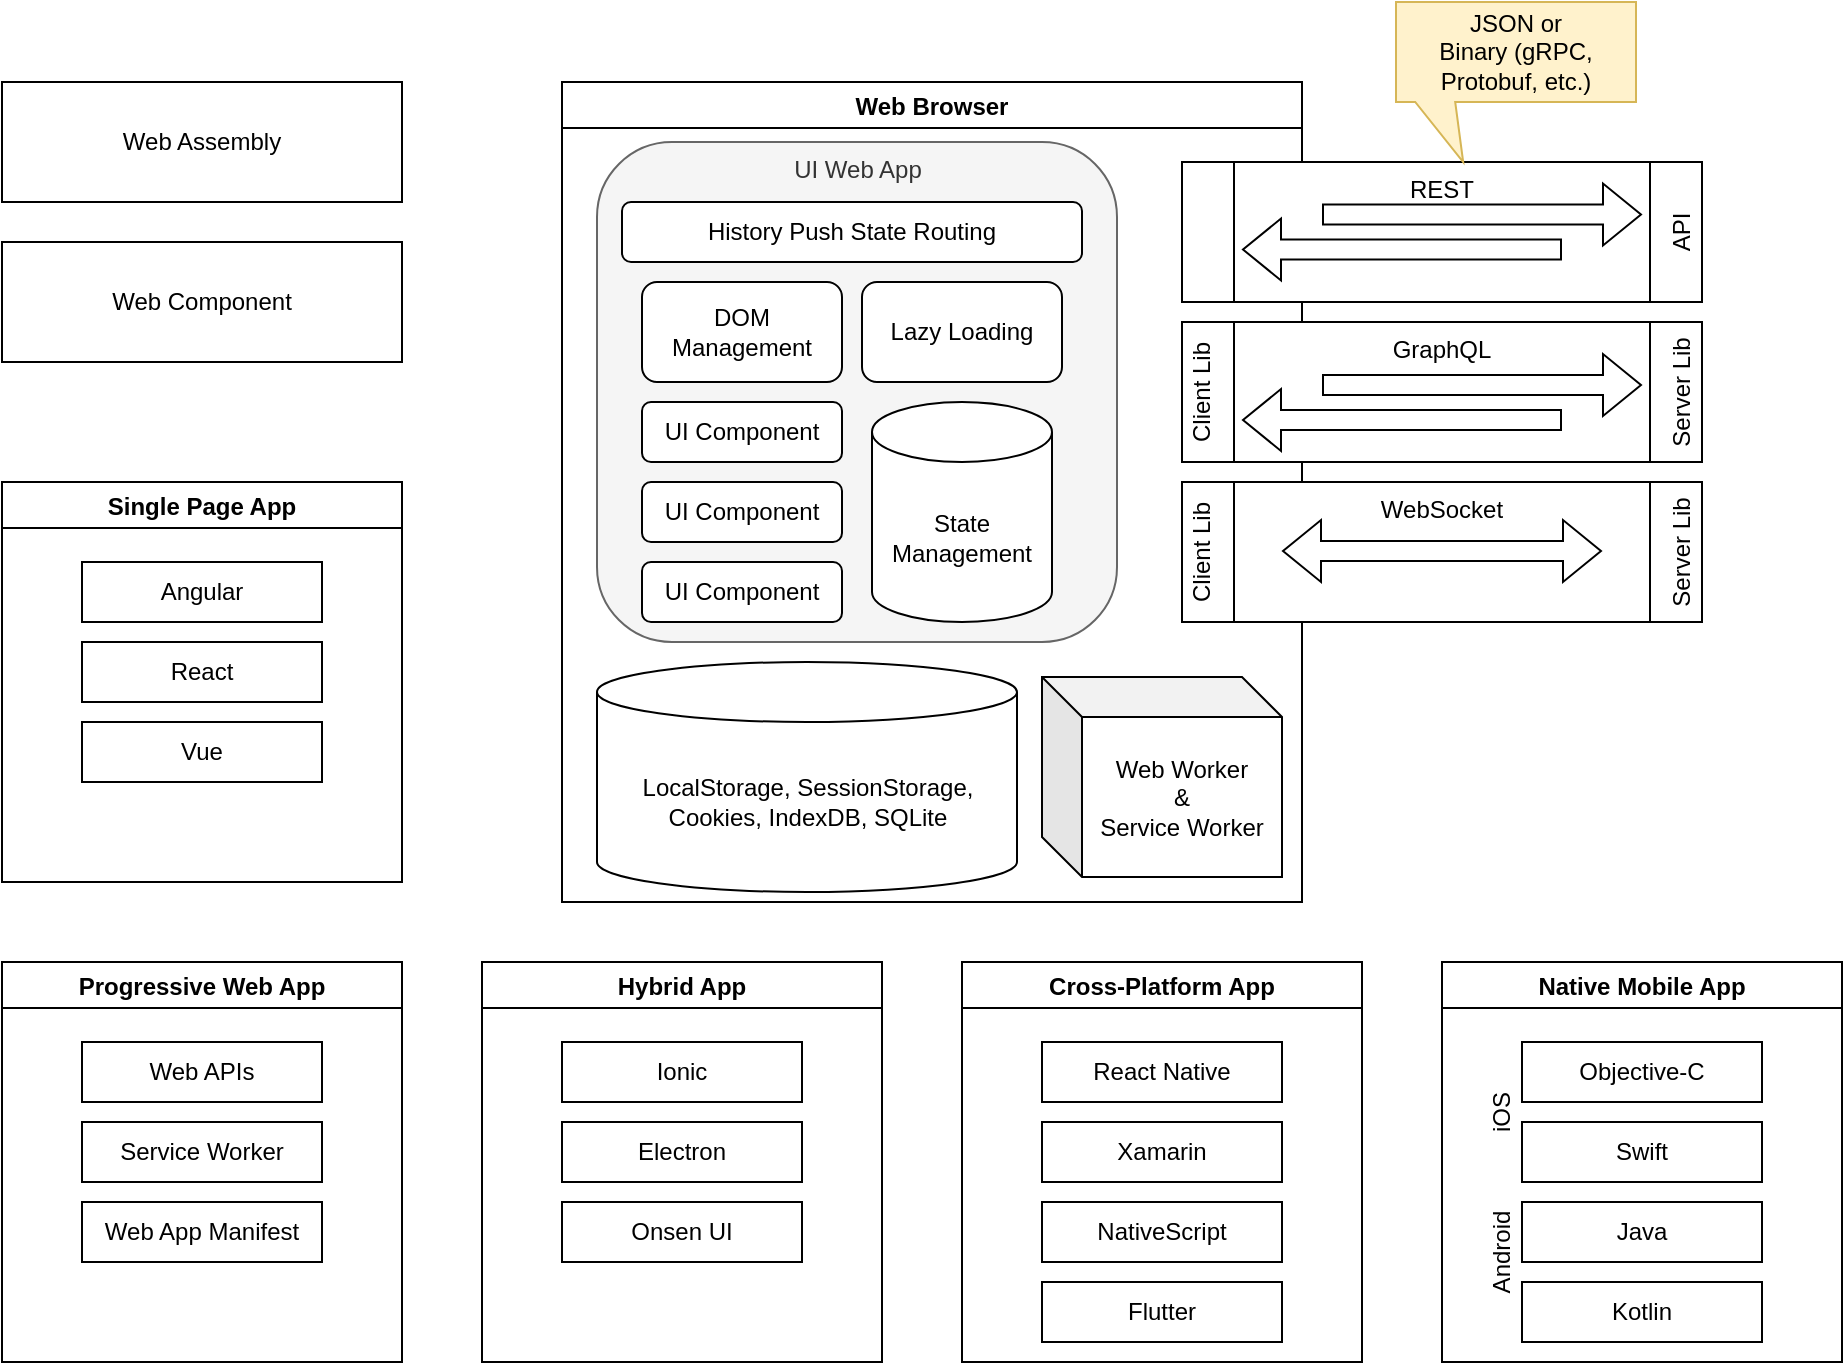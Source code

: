 <mxfile version="17.1.1" type="github">
  <diagram id="GSHjNJquIBWYedqatWQM" name="Page-1">
    <mxGraphModel dx="1554" dy="908" grid="1" gridSize="10" guides="1" tooltips="1" connect="1" arrows="1" fold="1" page="1" pageScale="1" pageWidth="850" pageHeight="1100" math="0" shadow="0">
      <root>
        <mxCell id="0" />
        <mxCell id="1" parent="0" />
        <mxCell id="2rGWUdsjUpu9k1-Q1eZj-9" value="Native Mobile App" style="swimlane;" parent="1" vertex="1">
          <mxGeometry x="760" y="520" width="200" height="200" as="geometry" />
        </mxCell>
        <mxCell id="2rGWUdsjUpu9k1-Q1eZj-23" value="Objective-C" style="rounded=0;whiteSpace=wrap;html=1;" parent="2rGWUdsjUpu9k1-Q1eZj-9" vertex="1">
          <mxGeometry x="40" y="40" width="120" height="30" as="geometry" />
        </mxCell>
        <mxCell id="2rGWUdsjUpu9k1-Q1eZj-24" value="Swift" style="rounded=0;whiteSpace=wrap;html=1;" parent="2rGWUdsjUpu9k1-Q1eZj-9" vertex="1">
          <mxGeometry x="40" y="80" width="120" height="30" as="geometry" />
        </mxCell>
        <mxCell id="2rGWUdsjUpu9k1-Q1eZj-25" value="Java" style="rounded=0;whiteSpace=wrap;html=1;" parent="2rGWUdsjUpu9k1-Q1eZj-9" vertex="1">
          <mxGeometry x="40" y="120" width="120" height="30" as="geometry" />
        </mxCell>
        <mxCell id="2rGWUdsjUpu9k1-Q1eZj-26" value="Kotlin" style="rounded=0;whiteSpace=wrap;html=1;" parent="2rGWUdsjUpu9k1-Q1eZj-9" vertex="1">
          <mxGeometry x="40" y="160" width="120" height="30" as="geometry" />
        </mxCell>
        <mxCell id="qQKpdPSw3FHPLv_IKiC2-2" value="iOS" style="text;html=1;strokeColor=none;fillColor=none;align=center;verticalAlign=middle;whiteSpace=wrap;rounded=0;rotation=-90;" parent="2rGWUdsjUpu9k1-Q1eZj-9" vertex="1">
          <mxGeometry y="60" width="60" height="30" as="geometry" />
        </mxCell>
        <mxCell id="qQKpdPSw3FHPLv_IKiC2-3" value="Android" style="text;html=1;strokeColor=none;fillColor=none;align=center;verticalAlign=middle;whiteSpace=wrap;rounded=0;rotation=-90;" parent="2rGWUdsjUpu9k1-Q1eZj-9" vertex="1">
          <mxGeometry y="130" width="60" height="30" as="geometry" />
        </mxCell>
        <mxCell id="2rGWUdsjUpu9k1-Q1eZj-10" value="Single Page App" style="swimlane;" parent="1" vertex="1">
          <mxGeometry x="40" y="280" width="200" height="200" as="geometry" />
        </mxCell>
        <mxCell id="2rGWUdsjUpu9k1-Q1eZj-15" value="Angular" style="rounded=0;whiteSpace=wrap;html=1;" parent="2rGWUdsjUpu9k1-Q1eZj-10" vertex="1">
          <mxGeometry x="40" y="40" width="120" height="30" as="geometry" />
        </mxCell>
        <mxCell id="2rGWUdsjUpu9k1-Q1eZj-16" value="React" style="rounded=0;whiteSpace=wrap;html=1;" parent="2rGWUdsjUpu9k1-Q1eZj-10" vertex="1">
          <mxGeometry x="40" y="80" width="120" height="30" as="geometry" />
        </mxCell>
        <mxCell id="2rGWUdsjUpu9k1-Q1eZj-17" value="Vue" style="rounded=0;whiteSpace=wrap;html=1;" parent="2rGWUdsjUpu9k1-Q1eZj-10" vertex="1">
          <mxGeometry x="40" y="120" width="120" height="30" as="geometry" />
        </mxCell>
        <mxCell id="2rGWUdsjUpu9k1-Q1eZj-11" value="Hybrid App" style="swimlane;" parent="1" vertex="1">
          <mxGeometry x="280" y="520" width="200" height="200" as="geometry" />
        </mxCell>
        <mxCell id="2rGWUdsjUpu9k1-Q1eZj-18" value="Ionic" style="rounded=0;whiteSpace=wrap;html=1;" parent="2rGWUdsjUpu9k1-Q1eZj-11" vertex="1">
          <mxGeometry x="40" y="40" width="120" height="30" as="geometry" />
        </mxCell>
        <mxCell id="2rGWUdsjUpu9k1-Q1eZj-27" value="Electron" style="rounded=0;whiteSpace=wrap;html=1;" parent="2rGWUdsjUpu9k1-Q1eZj-11" vertex="1">
          <mxGeometry x="40" y="80" width="120" height="30" as="geometry" />
        </mxCell>
        <mxCell id="2rGWUdsjUpu9k1-Q1eZj-28" value="Onsen UI" style="rounded=0;whiteSpace=wrap;html=1;" parent="2rGWUdsjUpu9k1-Q1eZj-11" vertex="1">
          <mxGeometry x="40" y="120" width="120" height="30" as="geometry" />
        </mxCell>
        <mxCell id="2rGWUdsjUpu9k1-Q1eZj-12" value="Cross-Platform App" style="swimlane;" parent="1" vertex="1">
          <mxGeometry x="520" y="520" width="200" height="200" as="geometry" />
        </mxCell>
        <mxCell id="2rGWUdsjUpu9k1-Q1eZj-19" value="React Native" style="rounded=0;whiteSpace=wrap;html=1;" parent="2rGWUdsjUpu9k1-Q1eZj-12" vertex="1">
          <mxGeometry x="40" y="40" width="120" height="30" as="geometry" />
        </mxCell>
        <mxCell id="2rGWUdsjUpu9k1-Q1eZj-20" value="Xamarin" style="rounded=0;whiteSpace=wrap;html=1;" parent="2rGWUdsjUpu9k1-Q1eZj-12" vertex="1">
          <mxGeometry x="40" y="80" width="120" height="30" as="geometry" />
        </mxCell>
        <mxCell id="2rGWUdsjUpu9k1-Q1eZj-21" value="NativeScript" style="rounded=0;whiteSpace=wrap;html=1;" parent="2rGWUdsjUpu9k1-Q1eZj-12" vertex="1">
          <mxGeometry x="40" y="120" width="120" height="30" as="geometry" />
        </mxCell>
        <mxCell id="2rGWUdsjUpu9k1-Q1eZj-22" value="Flutter" style="rounded=0;whiteSpace=wrap;html=1;" parent="2rGWUdsjUpu9k1-Q1eZj-12" vertex="1">
          <mxGeometry x="40" y="160" width="120" height="30" as="geometry" />
        </mxCell>
        <mxCell id="2rGWUdsjUpu9k1-Q1eZj-13" value="Progressive Web App" style="swimlane;" parent="1" vertex="1">
          <mxGeometry x="40" y="520" width="200" height="200" as="geometry" />
        </mxCell>
        <mxCell id="2rGWUdsjUpu9k1-Q1eZj-40" value="Web APIs" style="rounded=0;whiteSpace=wrap;html=1;" parent="2rGWUdsjUpu9k1-Q1eZj-13" vertex="1">
          <mxGeometry x="40" y="40" width="120" height="30" as="geometry" />
        </mxCell>
        <mxCell id="2rGWUdsjUpu9k1-Q1eZj-41" value="Service Worker" style="rounded=0;whiteSpace=wrap;html=1;" parent="2rGWUdsjUpu9k1-Q1eZj-13" vertex="1">
          <mxGeometry x="40" y="80" width="120" height="30" as="geometry" />
        </mxCell>
        <mxCell id="2rGWUdsjUpu9k1-Q1eZj-42" value="Web App Manifest" style="rounded=0;whiteSpace=wrap;html=1;" parent="2rGWUdsjUpu9k1-Q1eZj-13" vertex="1">
          <mxGeometry x="40" y="120" width="120" height="30" as="geometry" />
        </mxCell>
        <mxCell id="2rGWUdsjUpu9k1-Q1eZj-14" value="Web Component" style="rounded=0;whiteSpace=wrap;html=1;" parent="1" vertex="1">
          <mxGeometry x="40" y="160" width="200" height="60" as="geometry" />
        </mxCell>
        <mxCell id="2rGWUdsjUpu9k1-Q1eZj-43" value="Web Browser" style="swimlane;" parent="1" vertex="1">
          <mxGeometry x="320" y="80" width="370" height="410" as="geometry" />
        </mxCell>
        <mxCell id="2rGWUdsjUpu9k1-Q1eZj-29" value="UI Web App" style="rounded=1;whiteSpace=wrap;html=1;verticalAlign=top;fillColor=#f5f5f5;fontColor=#333333;strokeColor=#666666;" parent="2rGWUdsjUpu9k1-Q1eZj-43" vertex="1">
          <mxGeometry x="17.5" y="30" width="260" height="250" as="geometry" />
        </mxCell>
        <mxCell id="2rGWUdsjUpu9k1-Q1eZj-31" value="UI Component" style="rounded=1;whiteSpace=wrap;html=1;" parent="2rGWUdsjUpu9k1-Q1eZj-43" vertex="1">
          <mxGeometry x="40" y="160" width="100" height="30" as="geometry" />
        </mxCell>
        <mxCell id="2rGWUdsjUpu9k1-Q1eZj-32" value="UI Component" style="rounded=1;whiteSpace=wrap;html=1;" parent="2rGWUdsjUpu9k1-Q1eZj-43" vertex="1">
          <mxGeometry x="40" y="200" width="100" height="30" as="geometry" />
        </mxCell>
        <mxCell id="2rGWUdsjUpu9k1-Q1eZj-33" value="UI Component" style="rounded=1;whiteSpace=wrap;html=1;" parent="2rGWUdsjUpu9k1-Q1eZj-43" vertex="1">
          <mxGeometry x="40" y="240" width="100" height="30" as="geometry" />
        </mxCell>
        <mxCell id="2rGWUdsjUpu9k1-Q1eZj-34" value="History Push State Routing" style="rounded=1;whiteSpace=wrap;html=1;" parent="2rGWUdsjUpu9k1-Q1eZj-43" vertex="1">
          <mxGeometry x="30" y="60" width="230" height="30" as="geometry" />
        </mxCell>
        <mxCell id="2rGWUdsjUpu9k1-Q1eZj-30" value="State Management" style="shape=cylinder3;whiteSpace=wrap;html=1;boundedLbl=1;backgroundOutline=1;size=15;" parent="2rGWUdsjUpu9k1-Q1eZj-43" vertex="1">
          <mxGeometry x="155" y="160" width="90" height="110" as="geometry" />
        </mxCell>
        <mxCell id="2rGWUdsjUpu9k1-Q1eZj-44" value="LocalStorage, SessionStorage, &lt;br&gt;Cookies, IndexDB, SQLite" style="shape=cylinder3;whiteSpace=wrap;html=1;boundedLbl=1;backgroundOutline=1;size=15;" parent="2rGWUdsjUpu9k1-Q1eZj-43" vertex="1">
          <mxGeometry x="17.5" y="290" width="210" height="115" as="geometry" />
        </mxCell>
        <mxCell id="2rGWUdsjUpu9k1-Q1eZj-76" value="DOM Management" style="rounded=1;whiteSpace=wrap;html=1;" parent="2rGWUdsjUpu9k1-Q1eZj-43" vertex="1">
          <mxGeometry x="40" y="100" width="100" height="50" as="geometry" />
        </mxCell>
        <mxCell id="2rGWUdsjUpu9k1-Q1eZj-78" value="Lazy Loading" style="rounded=1;whiteSpace=wrap;html=1;" parent="2rGWUdsjUpu9k1-Q1eZj-43" vertex="1">
          <mxGeometry x="150" y="100" width="100" height="50" as="geometry" />
        </mxCell>
        <mxCell id="2rGWUdsjUpu9k1-Q1eZj-81" value="Web Worker&lt;br&gt;&amp;amp;&lt;br&gt;Service Worker" style="shape=cube;whiteSpace=wrap;html=1;boundedLbl=1;backgroundOutline=1;darkOpacity=0.05;darkOpacity2=0.1;" parent="2rGWUdsjUpu9k1-Q1eZj-43" vertex="1">
          <mxGeometry x="240" y="297.5" width="120" height="100" as="geometry" />
        </mxCell>
        <mxCell id="2rGWUdsjUpu9k1-Q1eZj-50" value="" style="group" parent="1" connectable="0" vertex="1">
          <mxGeometry x="630" y="120" width="280" height="70" as="geometry" />
        </mxCell>
        <mxCell id="2rGWUdsjUpu9k1-Q1eZj-48" value="REST" style="shape=process;whiteSpace=wrap;html=1;backgroundOutline=1;verticalAlign=top;" parent="2rGWUdsjUpu9k1-Q1eZj-50" vertex="1">
          <mxGeometry width="260" height="70" as="geometry" />
        </mxCell>
        <mxCell id="2rGWUdsjUpu9k1-Q1eZj-35" value="" style="shape=flexArrow;endArrow=classic;html=1;rounded=0;" parent="2rGWUdsjUpu9k1-Q1eZj-50" edge="1">
          <mxGeometry width="50" height="50" relative="1" as="geometry">
            <mxPoint x="70" y="26.25" as="sourcePoint" />
            <mxPoint x="230" y="26.25" as="targetPoint" />
          </mxGeometry>
        </mxCell>
        <mxCell id="2rGWUdsjUpu9k1-Q1eZj-38" value="" style="shape=flexArrow;endArrow=classic;html=1;rounded=0;" parent="2rGWUdsjUpu9k1-Q1eZj-50" edge="1">
          <mxGeometry width="50" height="50" relative="1" as="geometry">
            <mxPoint x="190" y="43.75" as="sourcePoint" />
            <mxPoint x="30" y="43.75" as="targetPoint" />
          </mxGeometry>
        </mxCell>
        <mxCell id="qQKpdPSw3FHPLv_IKiC2-4" value="API" style="text;html=1;strokeColor=none;fillColor=none;align=center;verticalAlign=middle;whiteSpace=wrap;rounded=0;rotation=270;" parent="2rGWUdsjUpu9k1-Q1eZj-50" vertex="1">
          <mxGeometry x="220" y="20" width="60" height="30" as="geometry" />
        </mxCell>
        <mxCell id="2rGWUdsjUpu9k1-Q1eZj-56" value="" style="group" parent="1" connectable="0" vertex="1">
          <mxGeometry x="630" y="280" width="280" height="70" as="geometry" />
        </mxCell>
        <mxCell id="2rGWUdsjUpu9k1-Q1eZj-60" value="" style="group" parent="2rGWUdsjUpu9k1-Q1eZj-56" connectable="0" vertex="1">
          <mxGeometry x="-5.0" width="285" height="70" as="geometry" />
        </mxCell>
        <mxCell id="2rGWUdsjUpu9k1-Q1eZj-62" value="" style="group" parent="2rGWUdsjUpu9k1-Q1eZj-60" connectable="0" vertex="1">
          <mxGeometry width="270" height="70" as="geometry" />
        </mxCell>
        <mxCell id="2rGWUdsjUpu9k1-Q1eZj-53" value="WebSocket" style="shape=process;whiteSpace=wrap;html=1;backgroundOutline=1;verticalAlign=top;" parent="2rGWUdsjUpu9k1-Q1eZj-62" vertex="1">
          <mxGeometry x="5.0" width="260" height="70" as="geometry" />
        </mxCell>
        <mxCell id="2rGWUdsjUpu9k1-Q1eZj-39" value="" style="shape=flexArrow;endArrow=classic;startArrow=classic;html=1;rounded=0;" parent="2rGWUdsjUpu9k1-Q1eZj-62" edge="1">
          <mxGeometry width="100" height="100" relative="1" as="geometry">
            <mxPoint x="55.0" y="34.5" as="sourcePoint" />
            <mxPoint x="215" y="34.5" as="targetPoint" />
          </mxGeometry>
        </mxCell>
        <mxCell id="2rGWUdsjUpu9k1-Q1eZj-59" value="Client Lib" style="text;html=1;strokeColor=none;fillColor=none;align=center;verticalAlign=middle;whiteSpace=wrap;rounded=0;rotation=270;" parent="2rGWUdsjUpu9k1-Q1eZj-62" vertex="1">
          <mxGeometry x="-15.0" y="20" width="60" height="30" as="geometry" />
        </mxCell>
        <mxCell id="2rGWUdsjUpu9k1-Q1eZj-61" value="Server Lib" style="text;html=1;strokeColor=none;fillColor=none;align=center;verticalAlign=middle;whiteSpace=wrap;rounded=0;rotation=270;" parent="2rGWUdsjUpu9k1-Q1eZj-62" vertex="1">
          <mxGeometry x="225" y="20" width="60" height="30" as="geometry" />
        </mxCell>
        <mxCell id="2rGWUdsjUpu9k1-Q1eZj-67" value="" style="group" parent="1" connectable="0" vertex="1">
          <mxGeometry x="630" y="200" width="280" height="70" as="geometry" />
        </mxCell>
        <mxCell id="2rGWUdsjUpu9k1-Q1eZj-68" value="" style="group" parent="2rGWUdsjUpu9k1-Q1eZj-67" connectable="0" vertex="1">
          <mxGeometry x="-5.0" width="285" height="70" as="geometry" />
        </mxCell>
        <mxCell id="2rGWUdsjUpu9k1-Q1eZj-69" value="" style="group" parent="2rGWUdsjUpu9k1-Q1eZj-68" connectable="0" vertex="1">
          <mxGeometry width="270" height="70" as="geometry" />
        </mxCell>
        <mxCell id="2rGWUdsjUpu9k1-Q1eZj-70" value="GraphQL" style="shape=process;whiteSpace=wrap;html=1;backgroundOutline=1;verticalAlign=top;" parent="2rGWUdsjUpu9k1-Q1eZj-69" vertex="1">
          <mxGeometry x="5.0" width="260" height="70" as="geometry" />
        </mxCell>
        <mxCell id="2rGWUdsjUpu9k1-Q1eZj-72" value="Client Lib" style="text;html=1;strokeColor=none;fillColor=none;align=center;verticalAlign=middle;whiteSpace=wrap;rounded=0;rotation=270;" parent="2rGWUdsjUpu9k1-Q1eZj-69" vertex="1">
          <mxGeometry x="-15.0" y="20" width="60" height="30" as="geometry" />
        </mxCell>
        <mxCell id="2rGWUdsjUpu9k1-Q1eZj-73" value="Server Lib" style="text;html=1;strokeColor=none;fillColor=none;align=center;verticalAlign=middle;whiteSpace=wrap;rounded=0;rotation=270;" parent="2rGWUdsjUpu9k1-Q1eZj-69" vertex="1">
          <mxGeometry x="225" y="20" width="60" height="30" as="geometry" />
        </mxCell>
        <mxCell id="2rGWUdsjUpu9k1-Q1eZj-74" value="" style="shape=flexArrow;endArrow=classic;html=1;rounded=0;" parent="2rGWUdsjUpu9k1-Q1eZj-69" edge="1">
          <mxGeometry width="50" height="50" relative="1" as="geometry">
            <mxPoint x="75" y="31.5" as="sourcePoint" />
            <mxPoint x="235" y="31.5" as="targetPoint" />
          </mxGeometry>
        </mxCell>
        <mxCell id="2rGWUdsjUpu9k1-Q1eZj-75" value="" style="shape=flexArrow;endArrow=classic;html=1;rounded=0;" parent="2rGWUdsjUpu9k1-Q1eZj-69" edge="1">
          <mxGeometry width="50" height="50" relative="1" as="geometry">
            <mxPoint x="195" y="49" as="sourcePoint" />
            <mxPoint x="35" y="49" as="targetPoint" />
          </mxGeometry>
        </mxCell>
        <mxCell id="2rGWUdsjUpu9k1-Q1eZj-82" value="Web Assembly" style="rounded=0;whiteSpace=wrap;html=1;" parent="1" vertex="1">
          <mxGeometry x="40" y="80" width="200" height="60" as="geometry" />
        </mxCell>
        <mxCell id="qQKpdPSw3FHPLv_IKiC2-1" value="JSON or&lt;br&gt;Binary (gRPC, Protobuf, etc.)" style="shape=callout;whiteSpace=wrap;html=1;perimeter=calloutPerimeter;fillColor=#fff2cc;strokeColor=#d6b656;position2=0.28;size=30;position=0.08;" parent="1" vertex="1">
          <mxGeometry x="737" y="40" width="120" height="80" as="geometry" />
        </mxCell>
      </root>
    </mxGraphModel>
  </diagram>
</mxfile>
